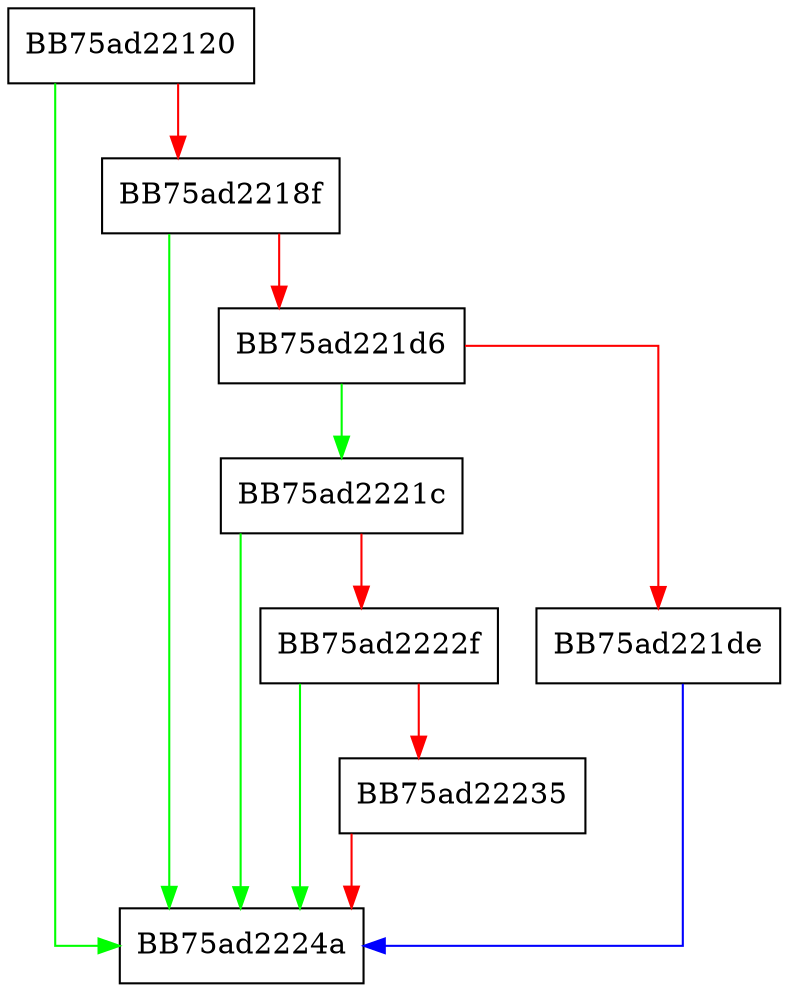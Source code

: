 digraph CreateFilter_0x16_1 {
  node [shape="box"];
  graph [splines=ortho];
  BB75ad22120 -> BB75ad2224a [color="green"];
  BB75ad22120 -> BB75ad2218f [color="red"];
  BB75ad2218f -> BB75ad2224a [color="green"];
  BB75ad2218f -> BB75ad221d6 [color="red"];
  BB75ad221d6 -> BB75ad2221c [color="green"];
  BB75ad221d6 -> BB75ad221de [color="red"];
  BB75ad221de -> BB75ad2224a [color="blue"];
  BB75ad2221c -> BB75ad2224a [color="green"];
  BB75ad2221c -> BB75ad2222f [color="red"];
  BB75ad2222f -> BB75ad2224a [color="green"];
  BB75ad2222f -> BB75ad22235 [color="red"];
  BB75ad22235 -> BB75ad2224a [color="red"];
}